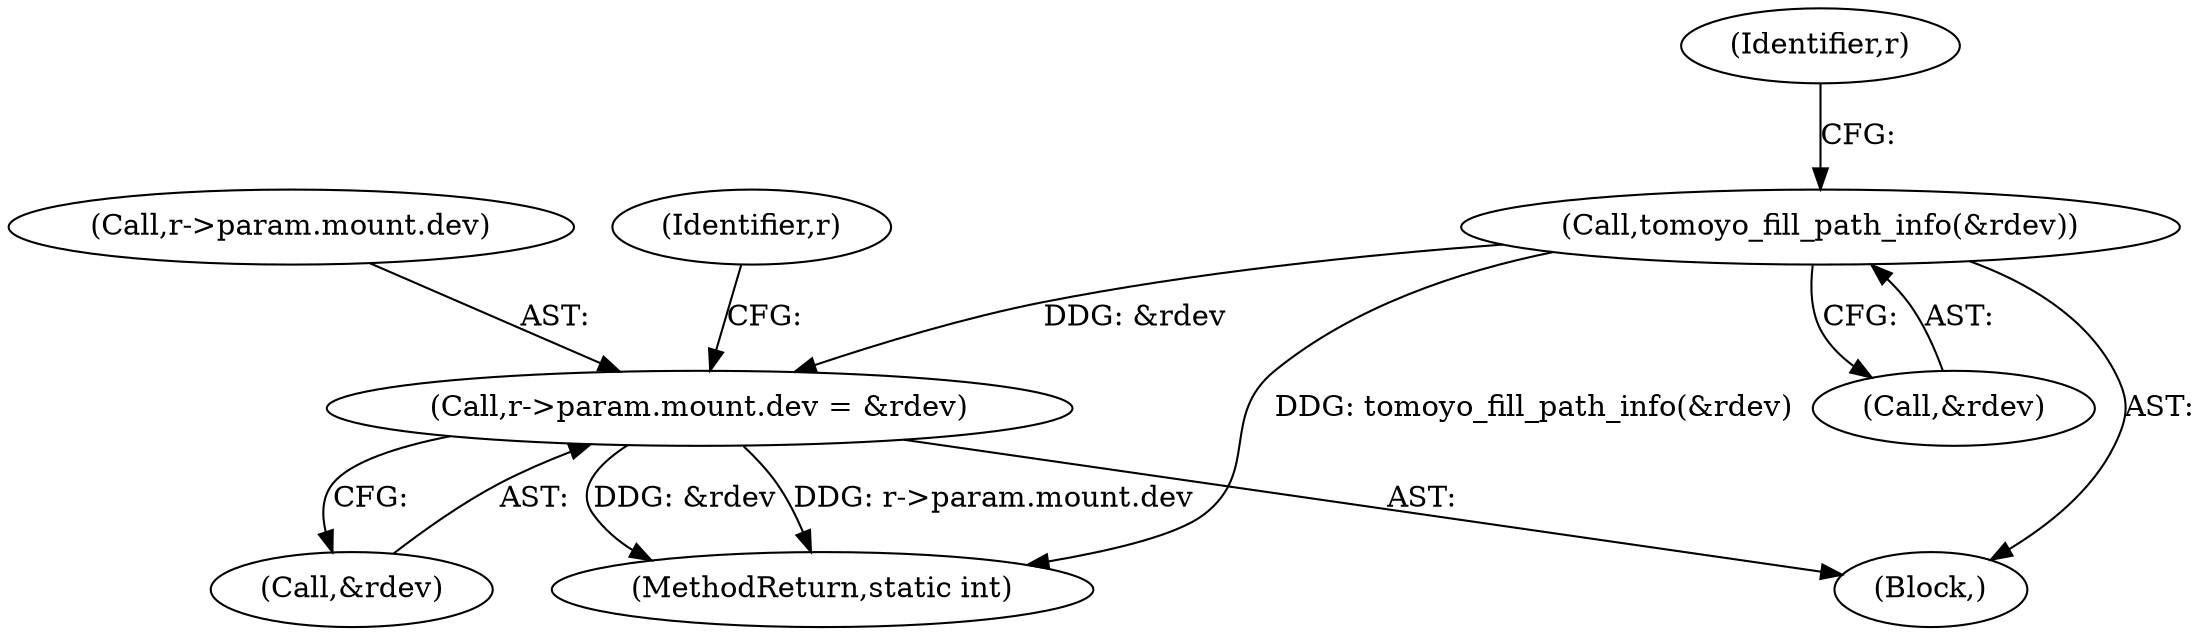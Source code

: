 digraph "0_linux_4e78c724d47e2342aa8fde61f6b8536f662f795f@pointer" {
"1000328" [label="(Call,r->param.mount.dev = &rdev)"];
"1000311" [label="(Call,tomoyo_fill_path_info(&rdev))"];
"1000329" [label="(Call,r->param.mount.dev)"];
"1000328" [label="(Call,r->param.mount.dev = &rdev)"];
"1000312" [label="(Call,&rdev)"];
"1000316" [label="(Identifier,r)"];
"1000336" [label="(Call,&rdev)"];
"1000311" [label="(Call,tomoyo_fill_path_info(&rdev))"];
"1000392" [label="(MethodReturn,static int)"];
"1000115" [label="(Block,)"];
"1000342" [label="(Identifier,r)"];
"1000328" -> "1000115"  [label="AST: "];
"1000328" -> "1000336"  [label="CFG: "];
"1000329" -> "1000328"  [label="AST: "];
"1000336" -> "1000328"  [label="AST: "];
"1000342" -> "1000328"  [label="CFG: "];
"1000328" -> "1000392"  [label="DDG: &rdev"];
"1000328" -> "1000392"  [label="DDG: r->param.mount.dev"];
"1000311" -> "1000328"  [label="DDG: &rdev"];
"1000311" -> "1000115"  [label="AST: "];
"1000311" -> "1000312"  [label="CFG: "];
"1000312" -> "1000311"  [label="AST: "];
"1000316" -> "1000311"  [label="CFG: "];
"1000311" -> "1000392"  [label="DDG: tomoyo_fill_path_info(&rdev)"];
}
